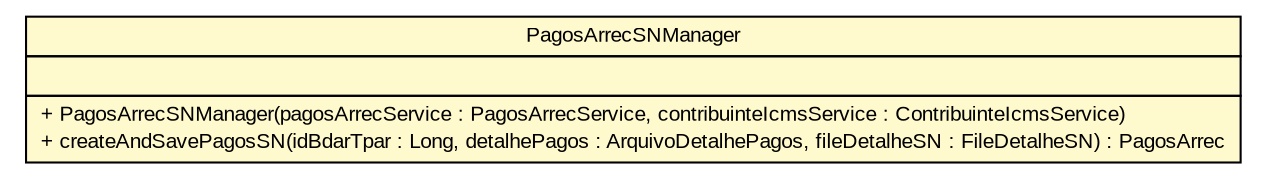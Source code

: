 #!/usr/local/bin/dot
#
# Class diagram 
# Generated by UMLGraph version R5_6 (http://www.umlgraph.org/)
#

digraph G {
	edge [fontname="arial",fontsize=10,labelfontname="arial",labelfontsize=10];
	node [fontname="arial",fontsize=10,shape=plaintext];
	nodesep=0.25;
	ranksep=0.5;
	// br.gov.to.sefaz.arr.processamento.process.content.simplesnacional.PagosArrecSNManager
	c528471 [label=<<table title="br.gov.to.sefaz.arr.processamento.process.content.simplesnacional.PagosArrecSNManager" border="0" cellborder="1" cellspacing="0" cellpadding="2" port="p" bgcolor="lemonChiffon" href="./PagosArrecSNManager.html">
		<tr><td><table border="0" cellspacing="0" cellpadding="1">
<tr><td align="center" balign="center"> PagosArrecSNManager </td></tr>
		</table></td></tr>
		<tr><td><table border="0" cellspacing="0" cellpadding="1">
<tr><td align="left" balign="left">  </td></tr>
		</table></td></tr>
		<tr><td><table border="0" cellspacing="0" cellpadding="1">
<tr><td align="left" balign="left"> + PagosArrecSNManager(pagosArrecService : PagosArrecService, contribuinteIcmsService : ContribuinteIcmsService) </td></tr>
<tr><td align="left" balign="left"> + createAndSavePagosSN(idBdarTpar : Long, detalhePagos : ArquivoDetalhePagos, fileDetalheSN : FileDetalheSN) : PagosArrec </td></tr>
		</table></td></tr>
		</table>>, URL="./PagosArrecSNManager.html", fontname="arial", fontcolor="black", fontsize=10.0];
}

